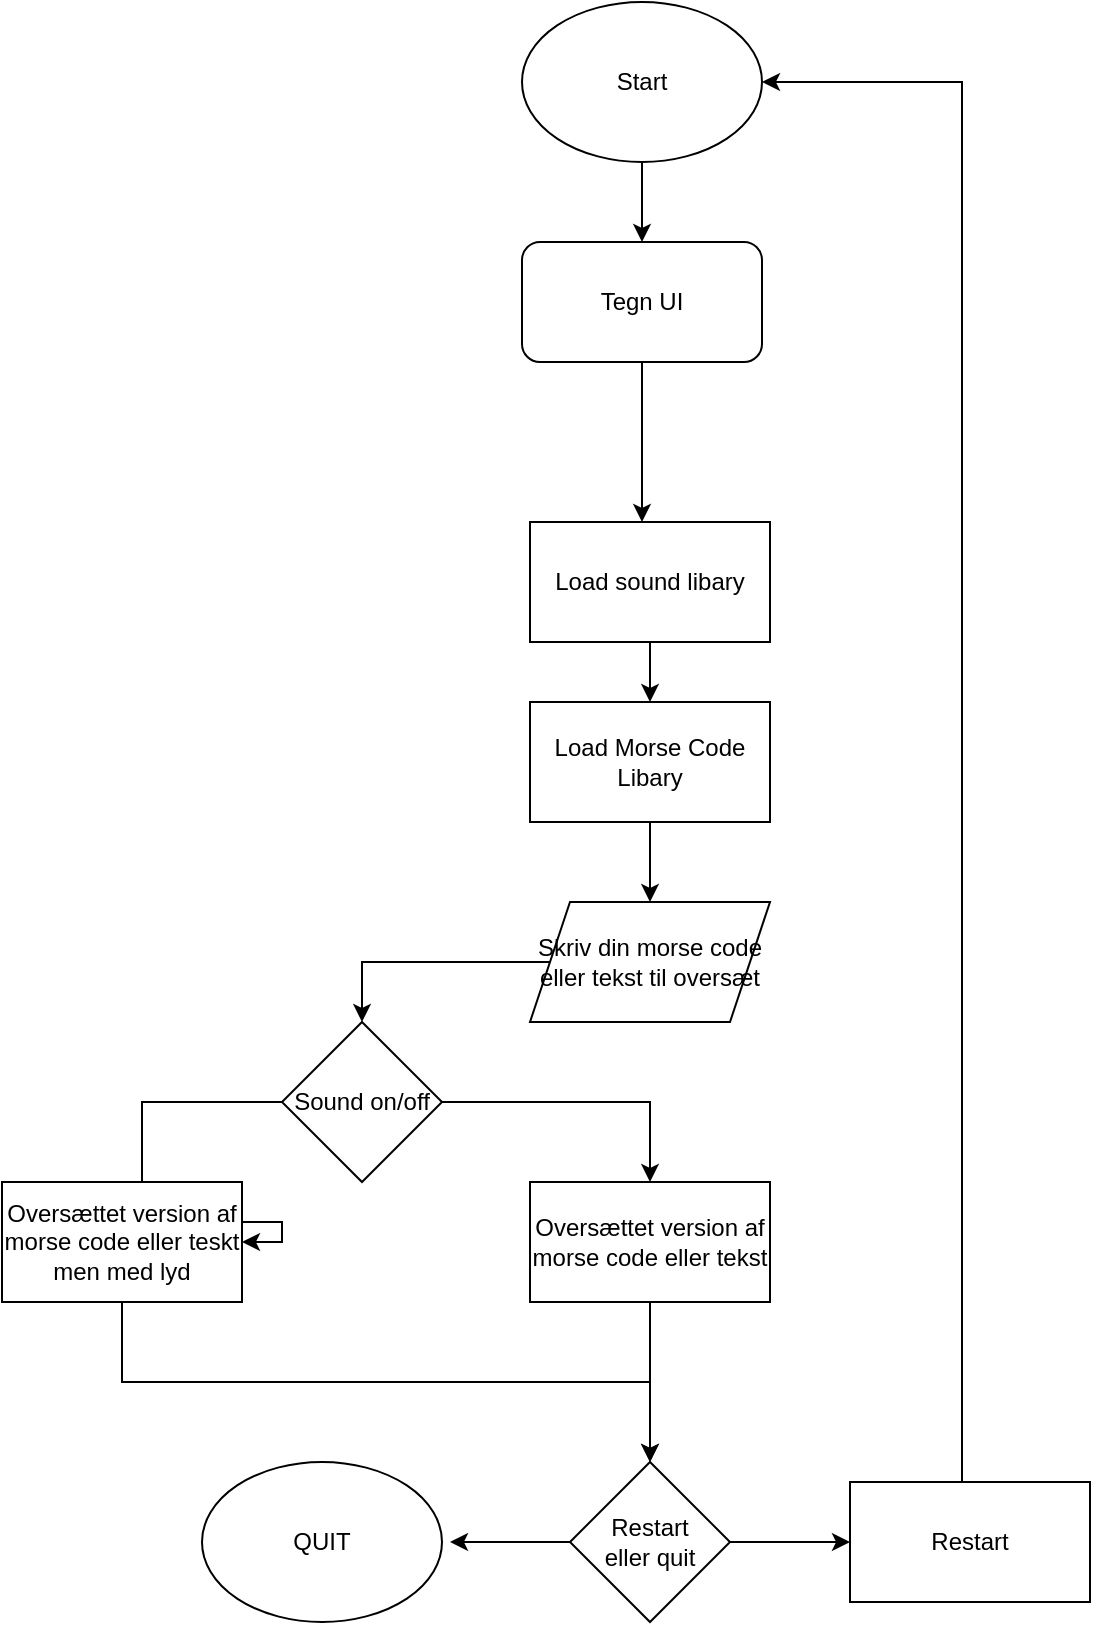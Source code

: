 <mxfile version="26.0.16">
  <diagram id="C5RBs43oDa-KdzZeNtuy" name="Page-1">
    <mxGraphModel dx="1035" dy="551" grid="1" gridSize="10" guides="1" tooltips="1" connect="1" arrows="1" fold="1" page="1" pageScale="1" pageWidth="827" pageHeight="1169" math="0" shadow="0">
      <root>
        <mxCell id="WIyWlLk6GJQsqaUBKTNV-0" />
        <mxCell id="WIyWlLk6GJQsqaUBKTNV-1" parent="WIyWlLk6GJQsqaUBKTNV-0" />
        <mxCell id="4ye4V1tKf7mEJkrVr7zk-3" value="" style="edgeStyle=orthogonalEdgeStyle;rounded=0;orthogonalLoop=1;jettySize=auto;html=1;" parent="WIyWlLk6GJQsqaUBKTNV-1" source="4ye4V1tKf7mEJkrVr7zk-1" edge="1">
          <mxGeometry relative="1" as="geometry">
            <mxPoint x="410" y="430" as="targetPoint" />
          </mxGeometry>
        </mxCell>
        <mxCell id="4ye4V1tKf7mEJkrVr7zk-1" value="Tegn UI" style="rounded=1;whiteSpace=wrap;html=1;" parent="WIyWlLk6GJQsqaUBKTNV-1" vertex="1">
          <mxGeometry x="350" y="290" width="120" height="60" as="geometry" />
        </mxCell>
        <mxCell id="z7gTDf9ey_LMjP9v-pDg-2" value="" style="edgeStyle=orthogonalEdgeStyle;rounded=0;orthogonalLoop=1;jettySize=auto;html=1;" parent="WIyWlLk6GJQsqaUBKTNV-1" source="4ye4V1tKf7mEJkrVr7zk-4" target="z7gTDf9ey_LMjP9v-pDg-1" edge="1">
          <mxGeometry relative="1" as="geometry" />
        </mxCell>
        <mxCell id="4ye4V1tKf7mEJkrVr7zk-4" value="Load sound libary" style="rounded=0;whiteSpace=wrap;html=1;" parent="WIyWlLk6GJQsqaUBKTNV-1" vertex="1">
          <mxGeometry x="354" y="430" width="120" height="60" as="geometry" />
        </mxCell>
        <mxCell id="z7gTDf9ey_LMjP9v-pDg-5" value="" style="edgeStyle=orthogonalEdgeStyle;rounded=0;orthogonalLoop=1;jettySize=auto;html=1;exitX=1;exitY=0.5;exitDx=0;exitDy=0;" parent="WIyWlLk6GJQsqaUBKTNV-1" source="z7gTDf9ey_LMjP9v-pDg-10" target="z7gTDf9ey_LMjP9v-pDg-4" edge="1">
          <mxGeometry relative="1" as="geometry">
            <Array as="points">
              <mxPoint x="414" y="720" />
            </Array>
          </mxGeometry>
        </mxCell>
        <mxCell id="z7gTDf9ey_LMjP9v-pDg-7" value="" style="edgeStyle=orthogonalEdgeStyle;rounded=0;orthogonalLoop=1;jettySize=auto;html=1;entryX=0.5;entryY=0;entryDx=0;entryDy=0;" parent="WIyWlLk6GJQsqaUBKTNV-1" source="4ye4V1tKf7mEJkrVr7zk-5" target="z7gTDf9ey_LMjP9v-pDg-10" edge="1">
          <mxGeometry relative="1" as="geometry">
            <mxPoint x="264.0" y="650" as="targetPoint" />
          </mxGeometry>
        </mxCell>
        <mxCell id="4ye4V1tKf7mEJkrVr7zk-5" value="Skriv din morse code eller tekst til oversæt" style="shape=parallelogram;perimeter=parallelogramPerimeter;whiteSpace=wrap;html=1;fixedSize=1;rounded=0;" parent="WIyWlLk6GJQsqaUBKTNV-1" vertex="1">
          <mxGeometry x="354" y="620" width="120" height="60" as="geometry" />
        </mxCell>
        <mxCell id="z7gTDf9ey_LMjP9v-pDg-3" value="" style="edgeStyle=orthogonalEdgeStyle;rounded=0;orthogonalLoop=1;jettySize=auto;html=1;" parent="WIyWlLk6GJQsqaUBKTNV-1" source="z7gTDf9ey_LMjP9v-pDg-1" target="4ye4V1tKf7mEJkrVr7zk-5" edge="1">
          <mxGeometry relative="1" as="geometry" />
        </mxCell>
        <mxCell id="z7gTDf9ey_LMjP9v-pDg-1" value="Load Morse Code Libary" style="rounded=0;whiteSpace=wrap;html=1;" parent="WIyWlLk6GJQsqaUBKTNV-1" vertex="1">
          <mxGeometry x="354" y="520" width="120" height="60" as="geometry" />
        </mxCell>
        <mxCell id="z7gTDf9ey_LMjP9v-pDg-12" value="" style="edgeStyle=orthogonalEdgeStyle;rounded=0;orthogonalLoop=1;jettySize=auto;html=1;" parent="WIyWlLk6GJQsqaUBKTNV-1" source="z7gTDf9ey_LMjP9v-pDg-4" edge="1">
          <mxGeometry relative="1" as="geometry">
            <mxPoint x="414.0" y="900" as="targetPoint" />
          </mxGeometry>
        </mxCell>
        <mxCell id="z7gTDf9ey_LMjP9v-pDg-4" value="Oversættet version af morse code eller tekst" style="whiteSpace=wrap;html=1;rounded=0;" parent="WIyWlLk6GJQsqaUBKTNV-1" vertex="1">
          <mxGeometry x="354" y="760" width="120" height="60" as="geometry" />
        </mxCell>
        <mxCell id="z7gTDf9ey_LMjP9v-pDg-9" value="" style="edgeStyle=orthogonalEdgeStyle;rounded=0;orthogonalLoop=1;jettySize=auto;html=1;exitX=0;exitY=0.5;exitDx=0;exitDy=0;" parent="WIyWlLk6GJQsqaUBKTNV-1" source="z7gTDf9ey_LMjP9v-pDg-10" target="z7gTDf9ey_LMjP9v-pDg-8" edge="1">
          <mxGeometry relative="1" as="geometry">
            <mxPoint x="214.0" y="680" as="sourcePoint" />
            <Array as="points">
              <mxPoint x="160" y="720" />
              <mxPoint x="160" y="780" />
              <mxPoint x="230" y="780" />
              <mxPoint x="230" y="790" />
            </Array>
          </mxGeometry>
        </mxCell>
        <mxCell id="z7gTDf9ey_LMjP9v-pDg-23" value="" style="edgeStyle=orthogonalEdgeStyle;rounded=0;orthogonalLoop=1;jettySize=auto;html=1;entryX=0.5;entryY=0;entryDx=0;entryDy=0;" parent="WIyWlLk6GJQsqaUBKTNV-1" source="z7gTDf9ey_LMjP9v-pDg-8" target="z7gTDf9ey_LMjP9v-pDg-13" edge="1">
          <mxGeometry relative="1" as="geometry">
            <Array as="points">
              <mxPoint x="414" y="860" />
            </Array>
          </mxGeometry>
        </mxCell>
        <mxCell id="z7gTDf9ey_LMjP9v-pDg-8" value="Oversættet version af morse code eller teskt men med lyd" style="whiteSpace=wrap;html=1;rounded=0;" parent="WIyWlLk6GJQsqaUBKTNV-1" vertex="1">
          <mxGeometry x="90" y="760" width="120" height="60" as="geometry" />
        </mxCell>
        <mxCell id="z7gTDf9ey_LMjP9v-pDg-10" value="Sound on/off" style="rhombus;whiteSpace=wrap;html=1;" parent="WIyWlLk6GJQsqaUBKTNV-1" vertex="1">
          <mxGeometry x="230" y="680" width="80" height="80" as="geometry" />
        </mxCell>
        <mxCell id="z7gTDf9ey_LMjP9v-pDg-15" value="" style="edgeStyle=orthogonalEdgeStyle;rounded=0;orthogonalLoop=1;jettySize=auto;html=1;" parent="WIyWlLk6GJQsqaUBKTNV-1" source="z7gTDf9ey_LMjP9v-pDg-13" target="z7gTDf9ey_LMjP9v-pDg-14" edge="1">
          <mxGeometry relative="1" as="geometry" />
        </mxCell>
        <mxCell id="z7gTDf9ey_LMjP9v-pDg-19" value="" style="edgeStyle=orthogonalEdgeStyle;rounded=0;orthogonalLoop=1;jettySize=auto;html=1;" parent="WIyWlLk6GJQsqaUBKTNV-1" source="z7gTDf9ey_LMjP9v-pDg-13" edge="1">
          <mxGeometry relative="1" as="geometry">
            <mxPoint x="314.0" y="940" as="targetPoint" />
          </mxGeometry>
        </mxCell>
        <mxCell id="z7gTDf9ey_LMjP9v-pDg-13" value="Restart&lt;div&gt;eller quit&lt;/div&gt;" style="rhombus;whiteSpace=wrap;html=1;" parent="WIyWlLk6GJQsqaUBKTNV-1" vertex="1">
          <mxGeometry x="374" y="900" width="80" height="80" as="geometry" />
        </mxCell>
        <mxCell id="z7gTDf9ey_LMjP9v-pDg-16" style="edgeStyle=orthogonalEdgeStyle;rounded=0;orthogonalLoop=1;jettySize=auto;html=1;entryX=1;entryY=0.5;entryDx=0;entryDy=0;exitX=0.5;exitY=0;exitDx=0;exitDy=0;" parent="WIyWlLk6GJQsqaUBKTNV-1" source="z7gTDf9ey_LMjP9v-pDg-14" edge="1" target="z7gTDf9ey_LMjP9v-pDg-20">
          <mxGeometry relative="1" as="geometry">
            <mxPoint x="570" y="210" as="targetPoint" />
            <Array as="points">
              <mxPoint x="570" y="910" />
              <mxPoint x="570" y="210" />
            </Array>
          </mxGeometry>
        </mxCell>
        <mxCell id="z7gTDf9ey_LMjP9v-pDg-14" value="Restart" style="whiteSpace=wrap;html=1;" parent="WIyWlLk6GJQsqaUBKTNV-1" vertex="1">
          <mxGeometry x="514" y="910" width="120" height="60" as="geometry" />
        </mxCell>
        <mxCell id="z7gTDf9ey_LMjP9v-pDg-24" value="" style="edgeStyle=orthogonalEdgeStyle;rounded=0;orthogonalLoop=1;jettySize=auto;html=1;" parent="WIyWlLk6GJQsqaUBKTNV-1" source="z7gTDf9ey_LMjP9v-pDg-20" target="4ye4V1tKf7mEJkrVr7zk-1" edge="1">
          <mxGeometry relative="1" as="geometry" />
        </mxCell>
        <mxCell id="z7gTDf9ey_LMjP9v-pDg-20" value="Start" style="ellipse;whiteSpace=wrap;html=1;" parent="WIyWlLk6GJQsqaUBKTNV-1" vertex="1">
          <mxGeometry x="350" y="170" width="120" height="80" as="geometry" />
        </mxCell>
        <mxCell id="z7gTDf9ey_LMjP9v-pDg-22" value="QUIT" style="ellipse;whiteSpace=wrap;html=1;" parent="WIyWlLk6GJQsqaUBKTNV-1" vertex="1">
          <mxGeometry x="190" y="900" width="120" height="80" as="geometry" />
        </mxCell>
      </root>
    </mxGraphModel>
  </diagram>
</mxfile>
